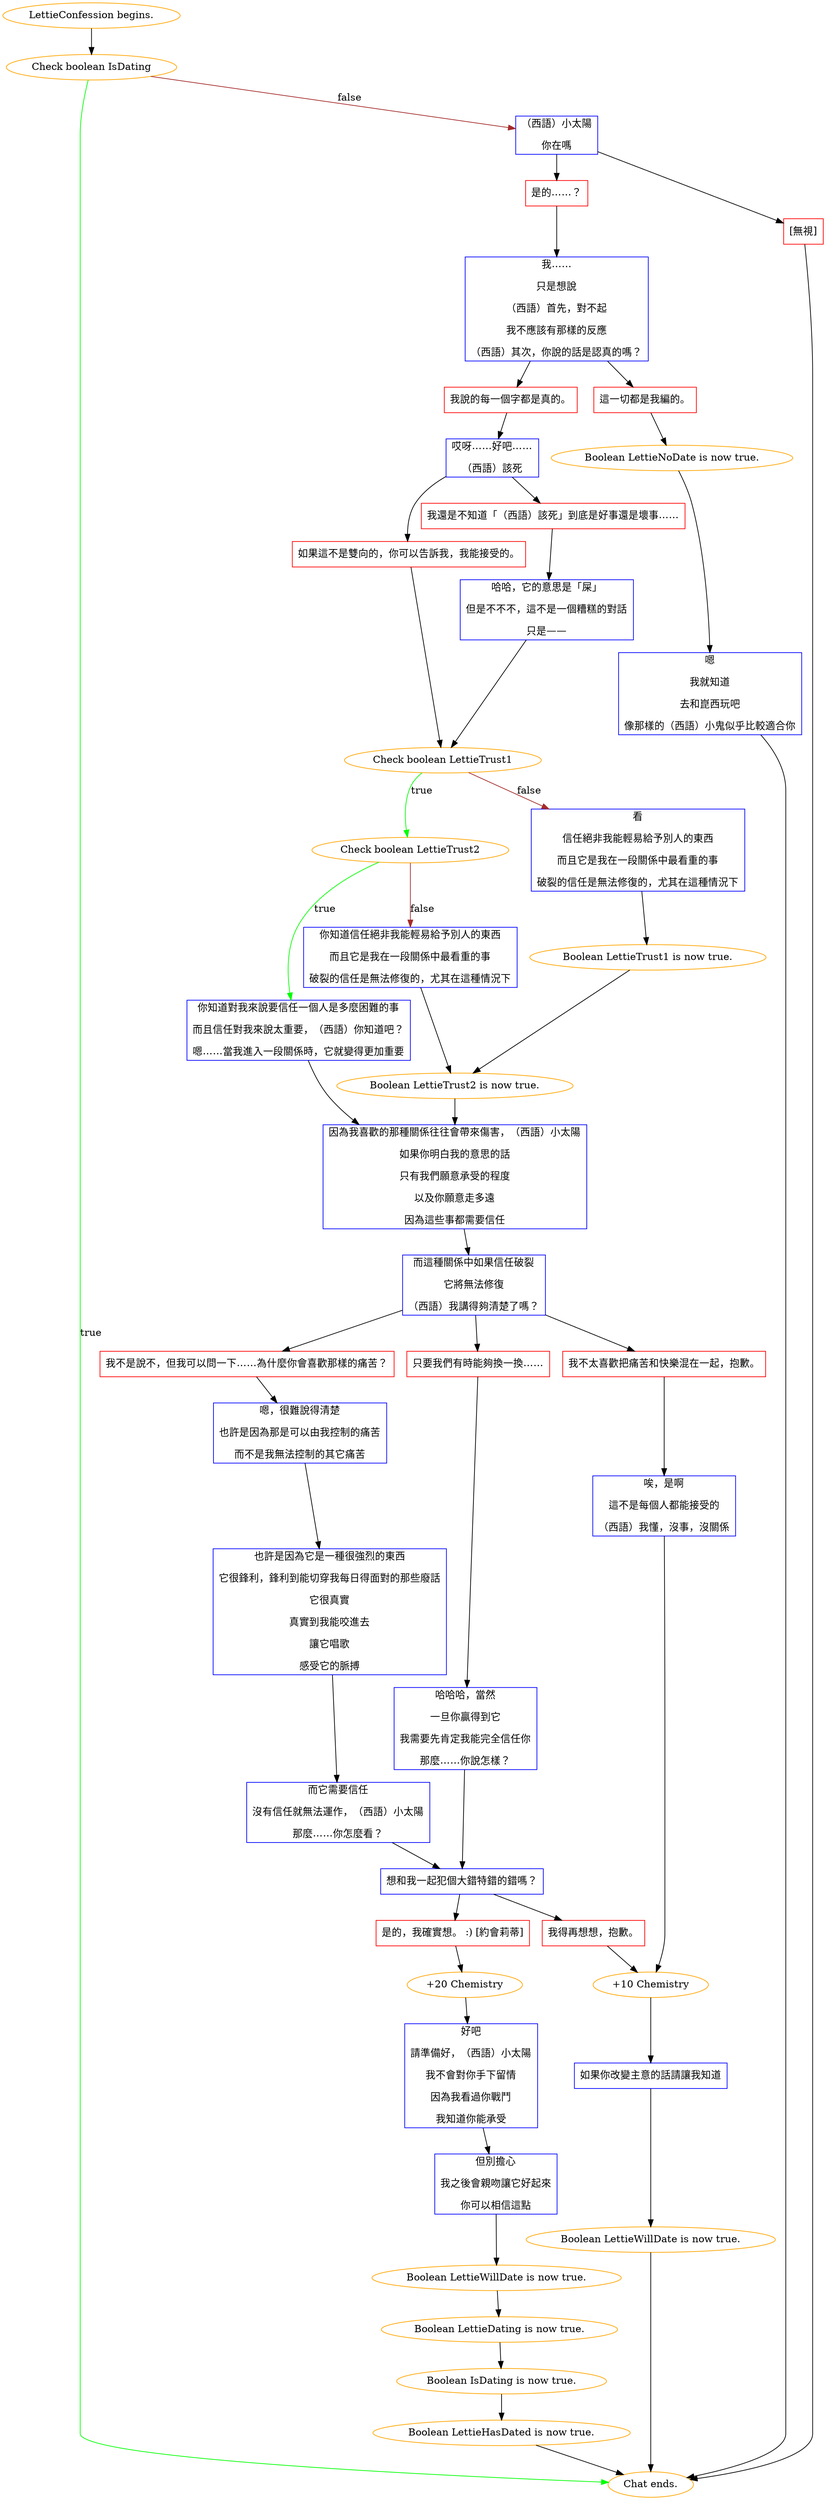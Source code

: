 digraph {
	"LettieConfession begins." [color=orange];
		"LettieConfession begins." -> j3507132931;
	j3507132931 [label="Check boolean IsDating",color=orange];
		j3507132931 -> "Chat ends." [label=true,color=green];
		j3507132931 -> j1076644376 [label=false,color=brown];
	"Chat ends." [color=orange];
	j1076644376 [label="（西語）小太陽
你在嗎",shape=box,color=blue];
		j1076644376 -> j1192260963;
		j1076644376 -> j3102889003;
	j1192260963 [label="是的……？",shape=box,color=red];
		j1192260963 -> j979775808;
	j3102889003 [label="[無視]",shape=box,color=red];
		j3102889003 -> "Chat ends.";
	j979775808 [label="我……
只是想說
（西語）首先，對不起
我不應該有那樣的反應
（西語）其次，你說的話是認真的嗎？",shape=box,color=blue];
		j979775808 -> j181710155;
		j979775808 -> j3913788528;
	j181710155 [label="我說的每一個字都是真的。",shape=box,color=red];
		j181710155 -> j3962385918;
	j3913788528 [label="這一切都是我編的。",shape=box,color=red];
		j3913788528 -> j2105293182;
	j3962385918 [label="哎呀……好吧……
（西語）該死",shape=box,color=blue];
		j3962385918 -> j3841795664;
		j3962385918 -> j2918993877;
	j2105293182 [label="Boolean LettieNoDate is now true.",color=orange];
		j2105293182 -> j4021932037;
	j3841795664 [label="如果這不是雙向的，你可以告訴我，我能接受的。",shape=box,color=red];
		j3841795664 -> j2720179985;
	j2918993877 [label="我還是不知道「（西語）該死」到底是好事還是壞事……",shape=box,color=red];
		j2918993877 -> j1704118856;
	j4021932037 [label="嗯
我就知道
去和崑西玩吧
像那樣的（西語）小鬼似乎比較適合你",shape=box,color=blue];
		j4021932037 -> "Chat ends.";
	j2720179985 [label="Check boolean LettieTrust1",color=orange];
		j2720179985 -> j675720518 [label=true,color=green];
		j2720179985 -> j904544973 [label=false,color=brown];
	j1704118856 [label="哈哈，它的意思是「屎」
但是不不不，這不是一個糟糕的對話
只是——",shape=box,color=blue];
		j1704118856 -> j2720179985;
	j675720518 [label="Check boolean LettieTrust2",color=orange];
		j675720518 -> j4174868089 [label=true,color=green];
		j675720518 -> j1891323625 [label=false,color=brown];
	j904544973 [label="看
信任絕非我能輕易給予別人的東西
而且它是我在一段關係中最看重的事
破裂的信任是無法修復的，尤其在這種情況下",shape=box,color=blue];
		j904544973 -> j2268793414;
	j4174868089 [label="你知道對我來說要信任一個人是多麼困難的事
而且信任對我來說太重要，（西語）你知道吧？
嗯……當我進入一段關係時，它就變得更加重要",shape=box,color=blue];
		j4174868089 -> j2692354464;
	j1891323625 [label="你知道信任絕非我能輕易給予別人的東西
而且它是我在一段關係中最看重的事
破裂的信任是無法修復的，尤其在這種情況下",shape=box,color=blue];
		j1891323625 -> j2519458487;
	j2268793414 [label="Boolean LettieTrust1 is now true.",color=orange];
		j2268793414 -> j2519458487;
	j2692354464 [label="因為我喜歡的那種關係往往會帶來傷害，（西語）小太陽
如果你明白我的意思的話
只有我們願意承受的程度
以及你願意走多遠
因為這些事都需要信任",shape=box,color=blue];
		j2692354464 -> j4044958406;
	j2519458487 [label="Boolean LettieTrust2 is now true.",color=orange];
		j2519458487 -> j2692354464;
	j4044958406 [label="而這種關係中如果信任破裂
它將無法修復
（西語）我講得夠清楚了嗎？",shape=box,color=blue];
		j4044958406 -> j3021085358;
		j4044958406 -> j3290311787;
		j4044958406 -> j943378712;
	j3021085358 [label="我不是說不，但我可以問一下……為什麼你會喜歡那樣的痛苦？",shape=box,color=red];
		j3021085358 -> j4178575776;
	j3290311787 [label="只要我們有時能夠換一換……",shape=box,color=red];
		j3290311787 -> j2542025763;
	j943378712 [label="我不太喜歡把痛苦和快樂混在一起，抱歉。",shape=box,color=red];
		j943378712 -> j536695580;
	j4178575776 [label="嗯，很難說得清楚
也許是因為那是可以由我控制的痛苦
而不是我無法控制的其它痛苦",shape=box,color=blue];
		j4178575776 -> j3080599905;
	j2542025763 [label="哈哈哈，當然
一旦你贏得到它
我需要先肯定我能完全信任你
那麼……你說怎樣？",shape=box,color=blue];
		j2542025763 -> j3559112368;
	j536695580 [label="唉，是啊
這不是每個人都能接受的
（西語）我懂，沒事，沒關係",shape=box,color=blue];
		j536695580 -> j2250232668;
	j3080599905 [label="也許是因為它是一種很強烈的東西
它很鋒利，鋒利到能切穿我每日得面對的那些廢話
它很真實
真實到我能咬進去
讓它唱歌
感受它的脈搏",shape=box,color=blue];
		j3080599905 -> j4145697023;
	j3559112368 [label="想和我一起犯個大錯特錯的錯嗎？",shape=box,color=blue];
		j3559112368 -> j3344969644;
		j3559112368 -> j4144097624;
	j2250232668 [label="+10 Chemistry",color=orange];
		j2250232668 -> j4017787170;
	j4145697023 [label="而它需要信任
沒有信任就無法運作，（西語）小太陽
那麼……你怎麼看？",shape=box,color=blue];
		j4145697023 -> j3559112368;
	j3344969644 [label="是的，我確實想。 :) [約會莉蒂]",shape=box,color=red];
		j3344969644 -> j3844078011;
	j4144097624 [label="我得再想想，抱歉。",shape=box,color=red];
		j4144097624 -> j2250232668;
	j4017787170 [label="如果你改變主意的話請讓我知道",shape=box,color=blue];
		j4017787170 -> j2129367046;
	j3844078011 [label="+20 Chemistry",color=orange];
		j3844078011 -> j4095273211;
	j2129367046 [label="Boolean LettieWillDate is now true.",color=orange];
		j2129367046 -> "Chat ends.";
	j4095273211 [label="好吧
請準備好，（西語）小太陽
我不會對你手下留情
因為我看過你戰鬥
我知道你能承受",shape=box,color=blue];
		j4095273211 -> j915359226;
	j915359226 [label="但別擔心
我之後會親吻讓它好起來
你可以相信這點",shape=box,color=blue];
		j915359226 -> j1300785588;
	j1300785588 [label="Boolean LettieWillDate is now true.",color=orange];
		j1300785588 -> j702074970;
	j702074970 [label="Boolean LettieDating is now true.",color=orange];
		j702074970 -> j938814249;
	j938814249 [label="Boolean IsDating is now true.",color=orange];
		j938814249 -> j3003494003;
	j3003494003 [label="Boolean LettieHasDated is now true.",color=orange];
		j3003494003 -> "Chat ends.";
}